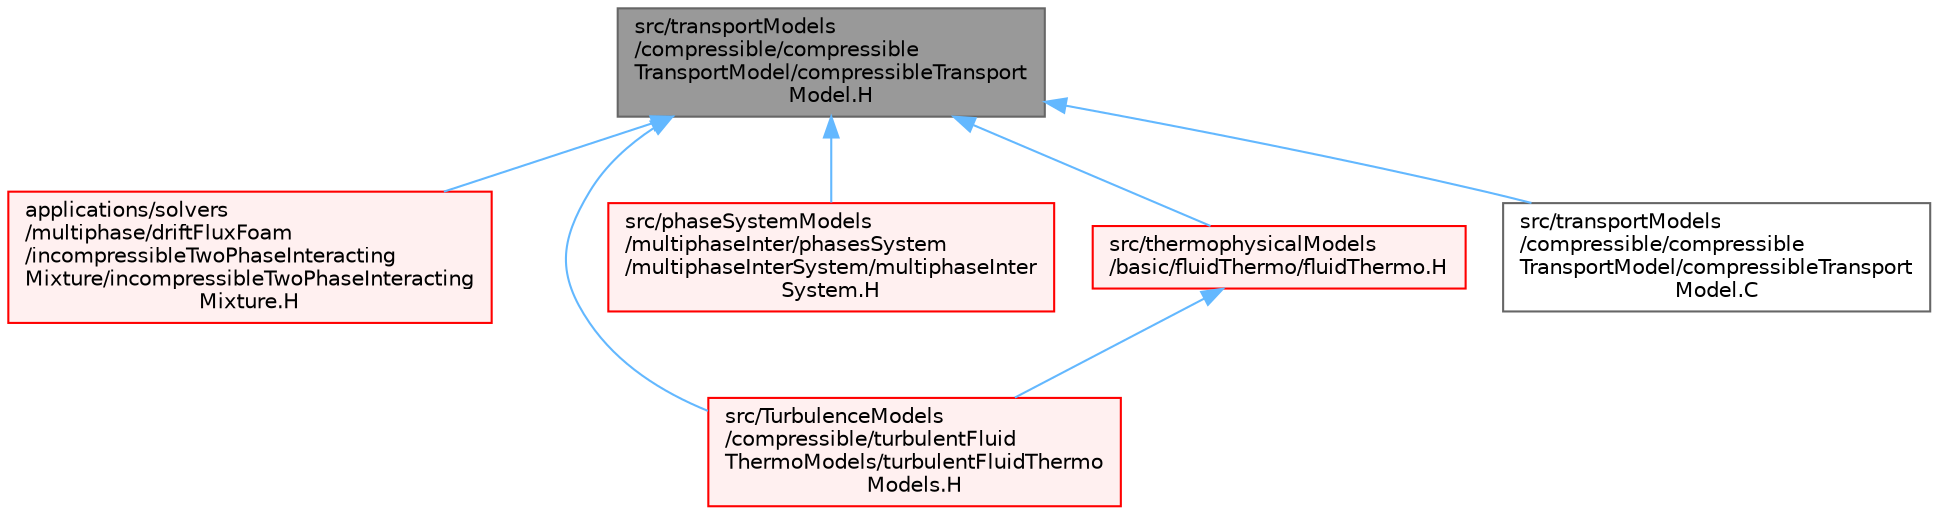 digraph "src/transportModels/compressible/compressibleTransportModel/compressibleTransportModel.H"
{
 // LATEX_PDF_SIZE
  bgcolor="transparent";
  edge [fontname=Helvetica,fontsize=10,labelfontname=Helvetica,labelfontsize=10];
  node [fontname=Helvetica,fontsize=10,shape=box,height=0.2,width=0.4];
  Node1 [id="Node000001",label="src/transportModels\l/compressible/compressible\lTransportModel/compressibleTransport\lModel.H",height=0.2,width=0.4,color="gray40", fillcolor="grey60", style="filled", fontcolor="black",tooltip=" "];
  Node1 -> Node2 [id="edge1_Node000001_Node000002",dir="back",color="steelblue1",style="solid",tooltip=" "];
  Node2 [id="Node000002",label="applications/solvers\l/multiphase/driftFluxFoam\l/incompressibleTwoPhaseInteracting\lMixture/incompressibleTwoPhaseInteracting\lMixture.H",height=0.2,width=0.4,color="red", fillcolor="#FFF0F0", style="filled",URL="$incompressibleTwoPhaseInteractingMixture_8H.html",tooltip=" "];
  Node1 -> Node6 [id="edge2_Node000001_Node000006",dir="back",color="steelblue1",style="solid",tooltip=" "];
  Node6 [id="Node000006",label="src/TurbulenceModels\l/compressible/turbulentFluid\lThermoModels/turbulentFluidThermo\lModels.H",height=0.2,width=0.4,color="red", fillcolor="#FFF0F0", style="filled",URL="$turbulentFluidThermoModels_8H.html",tooltip=" "];
  Node1 -> Node9 [id="edge3_Node000001_Node000009",dir="back",color="steelblue1",style="solid",tooltip=" "];
  Node9 [id="Node000009",label="src/phaseSystemModels\l/multiphaseInter/phasesSystem\l/multiphaseInterSystem/multiphaseInter\lSystem.H",height=0.2,width=0.4,color="red", fillcolor="#FFF0F0", style="filled",URL="$multiphaseInterSystem_8H.html",tooltip=" "];
  Node1 -> Node27 [id="edge4_Node000001_Node000027",dir="back",color="steelblue1",style="solid",tooltip=" "];
  Node27 [id="Node000027",label="src/thermophysicalModels\l/basic/fluidThermo/fluidThermo.H",height=0.2,width=0.4,color="red", fillcolor="#FFF0F0", style="filled",URL="$fluidThermo_8H.html",tooltip=" "];
  Node27 -> Node6 [id="edge5_Node000027_Node000006",dir="back",color="steelblue1",style="solid",tooltip=" "];
  Node1 -> Node306 [id="edge6_Node000001_Node000306",dir="back",color="steelblue1",style="solid",tooltip=" "];
  Node306 [id="Node000306",label="src/transportModels\l/compressible/compressible\lTransportModel/compressibleTransport\lModel.C",height=0.2,width=0.4,color="grey40", fillcolor="white", style="filled",URL="$compressibleTransportModel_8C.html",tooltip=" "];
}
